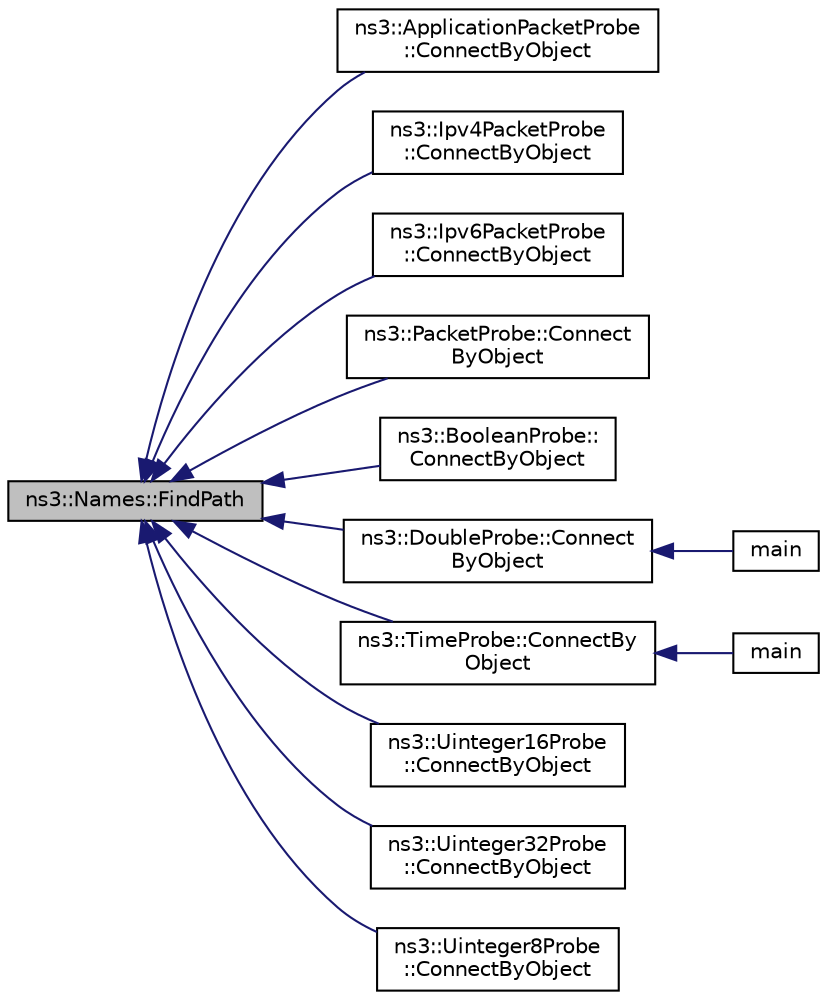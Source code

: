 digraph "ns3::Names::FindPath"
{
  edge [fontname="Helvetica",fontsize="10",labelfontname="Helvetica",labelfontsize="10"];
  node [fontname="Helvetica",fontsize="10",shape=record];
  rankdir="LR";
  Node1 [label="ns3::Names::FindPath",height=0.2,width=0.4,color="black", fillcolor="grey75", style="filled", fontcolor="black"];
  Node1 -> Node2 [dir="back",color="midnightblue",fontsize="10",style="solid"];
  Node2 [label="ns3::ApplicationPacketProbe\l::ConnectByObject",height=0.2,width=0.4,color="black", fillcolor="white", style="filled",URL="$d6/dfc/classns3_1_1ApplicationPacketProbe.html#a9f2ee434c1e2aa67a3da20c4c44eccc7",tooltip="connect to a trace source attribute provided by a given object "];
  Node1 -> Node3 [dir="back",color="midnightblue",fontsize="10",style="solid"];
  Node3 [label="ns3::Ipv4PacketProbe\l::ConnectByObject",height=0.2,width=0.4,color="black", fillcolor="white", style="filled",URL="$d0/dd5/classns3_1_1Ipv4PacketProbe.html#aa143604f9e79ffa3aca634a05456f90d",tooltip="connect to a trace source attribute provided by a given object "];
  Node1 -> Node4 [dir="back",color="midnightblue",fontsize="10",style="solid"];
  Node4 [label="ns3::Ipv6PacketProbe\l::ConnectByObject",height=0.2,width=0.4,color="black", fillcolor="white", style="filled",URL="$d6/d2c/classns3_1_1Ipv6PacketProbe.html#ae678d5328186c457ff68dccb88b6d24f",tooltip="connect to a trace source attribute provided by a given object "];
  Node1 -> Node5 [dir="back",color="midnightblue",fontsize="10",style="solid"];
  Node5 [label="ns3::PacketProbe::Connect\lByObject",height=0.2,width=0.4,color="black", fillcolor="white", style="filled",URL="$dc/d46/classns3_1_1PacketProbe.html#a2174e6125949d5d7c240eba50d9bbe82",tooltip="connect to a trace source attribute provided by a given object "];
  Node1 -> Node6 [dir="back",color="midnightblue",fontsize="10",style="solid"];
  Node6 [label="ns3::BooleanProbe::\lConnectByObject",height=0.2,width=0.4,color="black", fillcolor="white", style="filled",URL="$d0/d82/classns3_1_1BooleanProbe.html#ad5a3da511dcd332c0fd1cddeadf8fd5d",tooltip="connect to a trace source attribute provided by a given object "];
  Node1 -> Node7 [dir="back",color="midnightblue",fontsize="10",style="solid"];
  Node7 [label="ns3::DoubleProbe::Connect\lByObject",height=0.2,width=0.4,color="black", fillcolor="white", style="filled",URL="$da/d26/classns3_1_1DoubleProbe.html#a595c0fdc7e7c2e466cc8e9fc847580b0",tooltip="connect to a trace source attribute provided by a given object "];
  Node7 -> Node8 [dir="back",color="midnightblue",fontsize="10",style="solid"];
  Node8 [label="main",height=0.2,width=0.4,color="black", fillcolor="white", style="filled",URL="$d5/dab/double-probe-example_8cc.html#a0ddf1224851353fc92bfbff6f499fa97"];
  Node1 -> Node9 [dir="back",color="midnightblue",fontsize="10",style="solid"];
  Node9 [label="ns3::TimeProbe::ConnectBy\lObject",height=0.2,width=0.4,color="black", fillcolor="white", style="filled",URL="$d1/d0e/classns3_1_1TimeProbe.html#a01778c1013aca0788e98085fc86ab136",tooltip="connect to a trace source attribute provided by a given object "];
  Node9 -> Node10 [dir="back",color="midnightblue",fontsize="10",style="solid"];
  Node10 [label="main",height=0.2,width=0.4,color="black", fillcolor="white", style="filled",URL="$da/daf/time-probe-example_8cc.html#a0ddf1224851353fc92bfbff6f499fa97"];
  Node1 -> Node11 [dir="back",color="midnightblue",fontsize="10",style="solid"];
  Node11 [label="ns3::Uinteger16Probe\l::ConnectByObject",height=0.2,width=0.4,color="black", fillcolor="white", style="filled",URL="$d0/db7/classns3_1_1Uinteger16Probe.html#abcda2c08c530e06129d50a8ea06c145e",tooltip="connect to a trace source attribute provided by a given object "];
  Node1 -> Node12 [dir="back",color="midnightblue",fontsize="10",style="solid"];
  Node12 [label="ns3::Uinteger32Probe\l::ConnectByObject",height=0.2,width=0.4,color="black", fillcolor="white", style="filled",URL="$d8/de3/classns3_1_1Uinteger32Probe.html#ae3e435009ce0d5fd70142a7341f5b979",tooltip="connect to a trace source attribute provided by a given object "];
  Node1 -> Node13 [dir="back",color="midnightblue",fontsize="10",style="solid"];
  Node13 [label="ns3::Uinteger8Probe\l::ConnectByObject",height=0.2,width=0.4,color="black", fillcolor="white", style="filled",URL="$d3/d2b/classns3_1_1Uinteger8Probe.html#a92f2aba0dd1892e9d2cf8929bf586b4a",tooltip="connect to a trace source attribute provided by a given object "];
}
